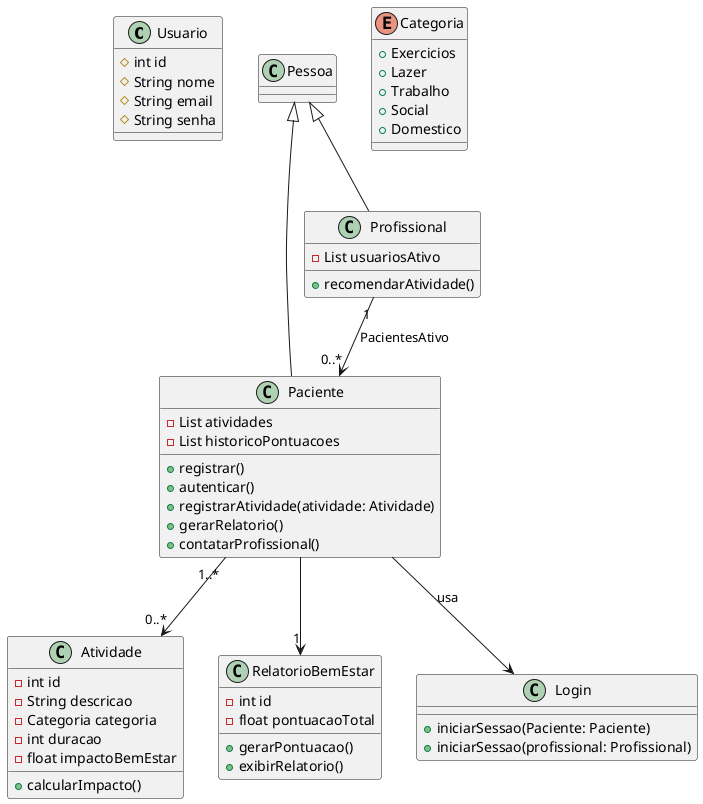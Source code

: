 @startuml Classes
' Definição das classes principais e seus atributos e métodos

class Usuario {
  # int id
  # String nome
  # String email
  # String senha
}

class Paciente {
  - List atividades
  - List historicoPontuacoes
  + registrar()
  + autenticar()
  + registrarAtividade(atividade: Atividade)
  + gerarRelatorio()
  + contatarProfissional()
}

class Atividade {
  - int id
  - String descricao
  - Categoria categoria
  - int duracao
  - float impactoBemEstar
  + calcularImpacto()
}

class RelatorioBemEstar {
  - int id
  - float pontuacaoTotal
  + gerarPontuacao()
  + exibirRelatorio()
}

class Profissional {
  - List usuariosAtivo
  + recomendarAtividade()
}

class Login {
  + iniciarSessao(Paciente: Paciente)
  + iniciarSessao(profissional: Profissional)
}

' Enumeração para Categoria
enum Categoria {
  + Exercicios
  + Lazer
  + Trabalho
  + Social
  + Domestico
}

' Definindo relações entre as classes
Pessoa <|-- Paciente
Pessoa <|-- Profissional
Paciente --> "1" RelatorioBemEstar
Paciente "1..*" --> "0..*" Atividade
Paciente --> Login : usa
Profissional "1" --> "0..*" Paciente : PacientesAtivo

@enduml
